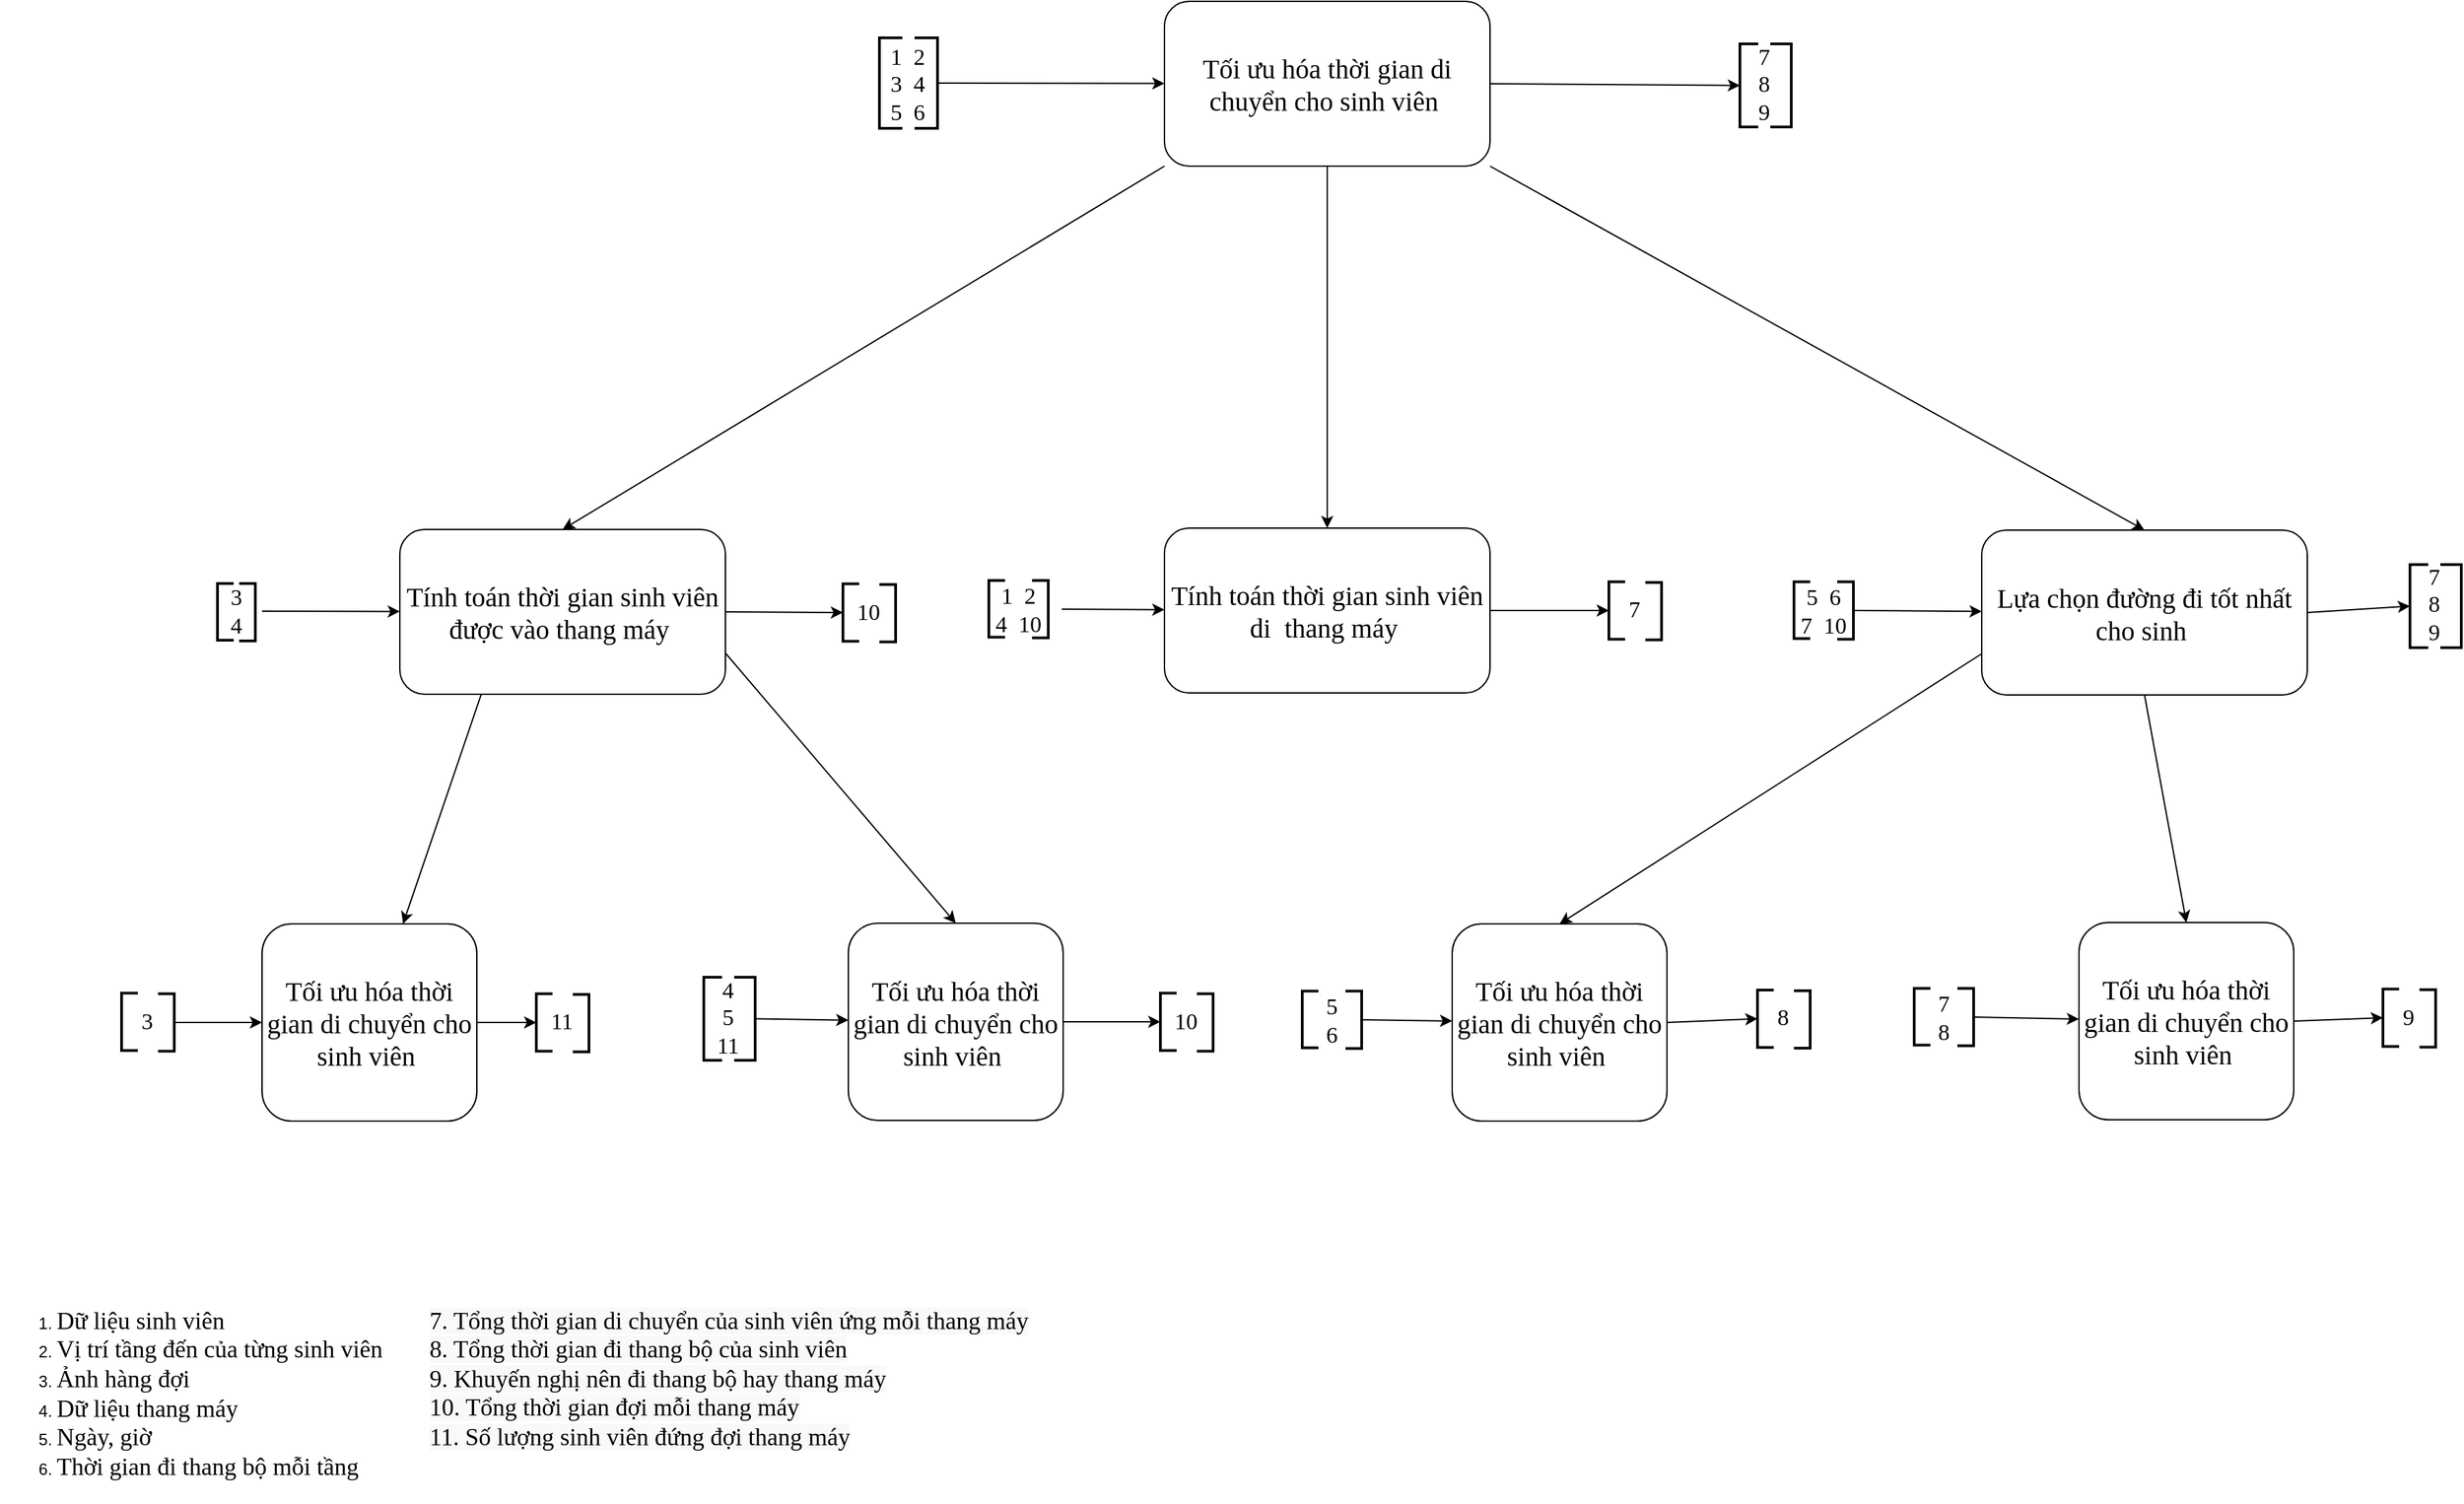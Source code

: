 <mxfile version="26.2.3">
  <diagram name="Trang-1" id="-xK6iMV2zoQqavTEN31o">
    <mxGraphModel dx="2088" dy="1124" grid="0" gridSize="10" guides="1" tooltips="1" connect="1" arrows="1" fold="1" page="1" pageScale="1" pageWidth="1920" pageHeight="1200" math="0" shadow="0">
      <root>
        <mxCell id="0" />
        <mxCell id="1" parent="0" />
        <mxCell id="hj8o8uNB0UY2--_CYPZ_-10" style="rounded=0;orthogonalLoop=1;jettySize=auto;html=1;exitX=0;exitY=0.5;exitDx=0;exitDy=0;exitPerimeter=0;" edge="1" parent="1" source="hj8o8uNB0UY2--_CYPZ_-117" target="hj8o8uNB0UY2--_CYPZ_-6">
          <mxGeometry relative="1" as="geometry">
            <mxPoint x="720" y="132.0" as="sourcePoint" />
          </mxGeometry>
        </mxCell>
        <mxCell id="hj8o8uNB0UY2--_CYPZ_-4" value="1&amp;nbsp; 2&lt;div&gt;3&amp;nbsp; 4&lt;/div&gt;&lt;div&gt;5&amp;nbsp; 6&lt;/div&gt;" style="text;html=1;align=center;verticalAlign=middle;whiteSpace=wrap;rounded=0;fontFamily=Times New Roman;fontSize=17;spacing=2;" vertex="1" parent="1">
          <mxGeometry x="669" y="102.5" width="38" height="60" as="geometry" />
        </mxCell>
        <mxCell id="hj8o8uNB0UY2--_CYPZ_-22" style="rounded=0;orthogonalLoop=1;jettySize=auto;html=1;exitX=0;exitY=1;exitDx=0;exitDy=0;entryX=0.5;entryY=0;entryDx=0;entryDy=0;" edge="1" parent="1" source="hj8o8uNB0UY2--_CYPZ_-6" target="hj8o8uNB0UY2--_CYPZ_-17">
          <mxGeometry relative="1" as="geometry" />
        </mxCell>
        <mxCell id="hj8o8uNB0UY2--_CYPZ_-41" style="rounded=0;orthogonalLoop=1;jettySize=auto;html=1;exitX=0.5;exitY=1;exitDx=0;exitDy=0;entryX=0.5;entryY=0;entryDx=0;entryDy=0;" edge="1" parent="1" source="hj8o8uNB0UY2--_CYPZ_-6" target="hj8o8uNB0UY2--_CYPZ_-27">
          <mxGeometry relative="1" as="geometry" />
        </mxCell>
        <mxCell id="hj8o8uNB0UY2--_CYPZ_-42" style="rounded=0;orthogonalLoop=1;jettySize=auto;html=1;exitX=1;exitY=1;exitDx=0;exitDy=0;entryX=0.5;entryY=0;entryDx=0;entryDy=0;" edge="1" parent="1" source="hj8o8uNB0UY2--_CYPZ_-6" target="hj8o8uNB0UY2--_CYPZ_-36">
          <mxGeometry relative="1" as="geometry" />
        </mxCell>
        <mxCell id="hj8o8uNB0UY2--_CYPZ_-6" value="&lt;font style=&quot;font-size: 20px;&quot; face=&quot;Times New Roman&quot;&gt;Tối ưu hóa thời gian di chuyển cho sinh viên&amp;nbsp;&lt;/font&gt;" style="rounded=1;whiteSpace=wrap;html=1;" vertex="1" parent="1">
          <mxGeometry x="878" y="71" width="241" height="122" as="geometry" />
        </mxCell>
        <mxCell id="hj8o8uNB0UY2--_CYPZ_-9" value="7&lt;div&gt;8&lt;/div&gt;&lt;div&gt;9&lt;/div&gt;" style="text;html=1;align=center;verticalAlign=middle;whiteSpace=wrap;rounded=0;fontFamily=Times New Roman;fontSize=17;spacing=2;" vertex="1" parent="1">
          <mxGeometry x="1303" y="102.5" width="38" height="60" as="geometry" />
        </mxCell>
        <mxCell id="hj8o8uNB0UY2--_CYPZ_-11" style="rounded=0;orthogonalLoop=1;jettySize=auto;html=1;exitX=1;exitY=0.5;exitDx=0;exitDy=0;entryX=0;entryY=0.5;entryDx=0;entryDy=0;entryPerimeter=0;" edge="1" parent="1" source="hj8o8uNB0UY2--_CYPZ_-6" target="hj8o8uNB0UY2--_CYPZ_-118">
          <mxGeometry relative="1" as="geometry">
            <mxPoint x="1289" y="132.0" as="targetPoint" />
          </mxGeometry>
        </mxCell>
        <mxCell id="hj8o8uNB0UY2--_CYPZ_-14" style="rounded=0;orthogonalLoop=1;jettySize=auto;html=1;exitX=1;exitY=0.5;exitDx=0;exitDy=0;" edge="1" source="hj8o8uNB0UY2--_CYPZ_-16" target="hj8o8uNB0UY2--_CYPZ_-17" parent="1">
          <mxGeometry relative="1" as="geometry">
            <mxPoint x="223" y="522" as="sourcePoint" />
          </mxGeometry>
        </mxCell>
        <mxCell id="hj8o8uNB0UY2--_CYPZ_-16" value="3&lt;div&gt;4&lt;/div&gt;" style="text;html=1;align=center;verticalAlign=middle;whiteSpace=wrap;rounded=0;fontFamily=Times New Roman;fontSize=17;spacing=2;" vertex="1" parent="1">
          <mxGeometry x="172" y="492.5" width="38" height="60" as="geometry" />
        </mxCell>
        <mxCell id="hj8o8uNB0UY2--_CYPZ_-61" style="rounded=0;orthogonalLoop=1;jettySize=auto;html=1;exitX=0.25;exitY=1;exitDx=0;exitDy=0;" edge="1" parent="1" source="hj8o8uNB0UY2--_CYPZ_-17" target="hj8o8uNB0UY2--_CYPZ_-47">
          <mxGeometry relative="1" as="geometry" />
        </mxCell>
        <mxCell id="hj8o8uNB0UY2--_CYPZ_-62" style="rounded=0;orthogonalLoop=1;jettySize=auto;html=1;exitX=1;exitY=0.75;exitDx=0;exitDy=0;entryX=0.5;entryY=0;entryDx=0;entryDy=0;" edge="1" parent="1" source="hj8o8uNB0UY2--_CYPZ_-17" target="hj8o8uNB0UY2--_CYPZ_-67">
          <mxGeometry relative="1" as="geometry">
            <mxPoint x="900.5" y="753" as="targetPoint" />
          </mxGeometry>
        </mxCell>
        <mxCell id="hj8o8uNB0UY2--_CYPZ_-17" value="&lt;font style=&quot;font-size: 20px;&quot; face=&quot;Times New Roman&quot;&gt;Tính toán thời gian sinh viên được vào thang máy&amp;nbsp;&lt;/font&gt;" style="rounded=1;whiteSpace=wrap;html=1;" vertex="1" parent="1">
          <mxGeometry x="312" y="462" width="241" height="122" as="geometry" />
        </mxCell>
        <mxCell id="hj8o8uNB0UY2--_CYPZ_-20" value="10" style="text;html=1;align=center;verticalAlign=middle;whiteSpace=wrap;rounded=0;fontFamily=Times New Roman;fontSize=17;spacing=2;" vertex="1" parent="1">
          <mxGeometry x="640" y="493.5" width="38" height="60" as="geometry" />
        </mxCell>
        <mxCell id="hj8o8uNB0UY2--_CYPZ_-21" style="rounded=0;orthogonalLoop=1;jettySize=auto;html=1;exitX=1;exitY=0.5;exitDx=0;exitDy=0;entryX=0;entryY=0.5;entryDx=0;entryDy=0;entryPerimeter=0;" edge="1" source="hj8o8uNB0UY2--_CYPZ_-17" target="hj8o8uNB0UY2--_CYPZ_-126" parent="1">
          <mxGeometry relative="1" as="geometry">
            <mxPoint x="626" y="523.0" as="targetPoint" />
          </mxGeometry>
        </mxCell>
        <mxCell id="hj8o8uNB0UY2--_CYPZ_-24" style="rounded=0;orthogonalLoop=1;jettySize=auto;html=1;exitX=0.1;exitY=0.5;exitDx=0;exitDy=0;exitPerimeter=0;" edge="1" target="hj8o8uNB0UY2--_CYPZ_-27" parent="1">
          <mxGeometry relative="1" as="geometry">
            <mxPoint x="802" y="521" as="sourcePoint" />
          </mxGeometry>
        </mxCell>
        <mxCell id="hj8o8uNB0UY2--_CYPZ_-26" value="1&amp;nbsp; 2&lt;div&gt;4&amp;nbsp; 10&lt;/div&gt;" style="text;html=1;align=center;verticalAlign=middle;whiteSpace=wrap;rounded=0;fontFamily=Times New Roman;fontSize=17;spacing=2;" vertex="1" parent="1">
          <mxGeometry x="751" y="491.5" width="38" height="60" as="geometry" />
        </mxCell>
        <mxCell id="hj8o8uNB0UY2--_CYPZ_-27" value="&lt;span style=&quot;font-family: &amp;quot;Times New Roman&amp;quot;; font-size: 20px;&quot;&gt;Tính toán thời gian sinh viên di&amp;nbsp; thang máy&amp;nbsp;&lt;/span&gt;" style="rounded=1;whiteSpace=wrap;html=1;" vertex="1" parent="1">
          <mxGeometry x="878" y="461" width="241" height="122" as="geometry" />
        </mxCell>
        <mxCell id="hj8o8uNB0UY2--_CYPZ_-31" style="rounded=0;orthogonalLoop=1;jettySize=auto;html=1;exitX=1;exitY=0.5;exitDx=0;exitDy=0;entryX=0;entryY=0.5;entryDx=0;entryDy=0;entryPerimeter=0;" edge="1" source="hj8o8uNB0UY2--_CYPZ_-27" target="hj8o8uNB0UY2--_CYPZ_-129" parent="1">
          <mxGeometry relative="1" as="geometry">
            <mxPoint x="1205" y="522" as="targetPoint" />
          </mxGeometry>
        </mxCell>
        <mxCell id="hj8o8uNB0UY2--_CYPZ_-33" style="rounded=0;orthogonalLoop=1;jettySize=auto;html=1;exitX=0;exitY=0.5;exitDx=0;exitDy=0;exitPerimeter=0;" edge="1" source="hj8o8uNB0UY2--_CYPZ_-133" target="hj8o8uNB0UY2--_CYPZ_-36" parent="1">
          <mxGeometry relative="1" as="geometry">
            <mxPoint x="1394" y="522.5" as="sourcePoint" />
          </mxGeometry>
        </mxCell>
        <mxCell id="hj8o8uNB0UY2--_CYPZ_-106" style="rounded=0;orthogonalLoop=1;jettySize=auto;html=1;exitX=0;exitY=0.75;exitDx=0;exitDy=0;entryX=0.5;entryY=0;entryDx=0;entryDy=0;" edge="1" parent="1" source="hj8o8uNB0UY2--_CYPZ_-36" target="hj8o8uNB0UY2--_CYPZ_-92">
          <mxGeometry relative="1" as="geometry" />
        </mxCell>
        <mxCell id="hj8o8uNB0UY2--_CYPZ_-107" style="rounded=0;orthogonalLoop=1;jettySize=auto;html=1;exitX=0.5;exitY=1;exitDx=0;exitDy=0;entryX=0.5;entryY=0;entryDx=0;entryDy=0;" edge="1" parent="1" source="hj8o8uNB0UY2--_CYPZ_-36" target="hj8o8uNB0UY2--_CYPZ_-101">
          <mxGeometry relative="1" as="geometry" />
        </mxCell>
        <mxCell id="hj8o8uNB0UY2--_CYPZ_-36" value="&lt;font style=&quot;font-size: 20px;&quot; face=&quot;Times New Roman&quot;&gt;Lựa chọn đường đi tốt nhất cho sinh&amp;nbsp;&lt;/font&gt;" style="rounded=1;whiteSpace=wrap;html=1;" vertex="1" parent="1">
          <mxGeometry x="1483" y="462.5" width="241" height="122" as="geometry" />
        </mxCell>
        <mxCell id="hj8o8uNB0UY2--_CYPZ_-40" style="rounded=0;orthogonalLoop=1;jettySize=auto;html=1;exitX=1;exitY=0.5;exitDx=0;exitDy=0;entryX=0;entryY=0.5;entryDx=0;entryDy=0;entryPerimeter=0;" edge="1" source="hj8o8uNB0UY2--_CYPZ_-36" target="hj8o8uNB0UY2--_CYPZ_-140" parent="1">
          <mxGeometry relative="1" as="geometry">
            <mxPoint x="1797.0" y="523.5" as="targetPoint" />
          </mxGeometry>
        </mxCell>
        <mxCell id="hj8o8uNB0UY2--_CYPZ_-44" style="rounded=0;orthogonalLoop=1;jettySize=auto;html=1;exitX=0;exitY=0.5;exitDx=0;exitDy=0;exitPerimeter=0;" edge="1" source="hj8o8uNB0UY2--_CYPZ_-144" target="hj8o8uNB0UY2--_CYPZ_-47" parent="1">
          <mxGeometry relative="1" as="geometry">
            <mxPoint x="151.0" y="826.5" as="sourcePoint" />
          </mxGeometry>
        </mxCell>
        <mxCell id="hj8o8uNB0UY2--_CYPZ_-47" value="&lt;font style=&quot;font-size: 20px;&quot; face=&quot;Times New Roman&quot;&gt;Tối ưu hóa thời gian di chuyển cho sinh viên&amp;nbsp;&lt;/font&gt;" style="rounded=1;whiteSpace=wrap;html=1;" vertex="1" parent="1">
          <mxGeometry x="210" y="754" width="159" height="146" as="geometry" />
        </mxCell>
        <mxCell id="hj8o8uNB0UY2--_CYPZ_-51" style="rounded=0;orthogonalLoop=1;jettySize=auto;html=1;exitX=1;exitY=0.5;exitDx=0;exitDy=0;entryX=0;entryY=0.5;entryDx=0;entryDy=0;entryPerimeter=0;" edge="1" source="hj8o8uNB0UY2--_CYPZ_-47" target="hj8o8uNB0UY2--_CYPZ_-150" parent="1">
          <mxGeometry relative="1" as="geometry">
            <mxPoint x="428" y="826.5" as="targetPoint" />
          </mxGeometry>
        </mxCell>
        <mxCell id="hj8o8uNB0UY2--_CYPZ_-64" style="rounded=0;orthogonalLoop=1;jettySize=auto;html=1;exitX=0;exitY=0.5;exitDx=0;exitDy=0;exitPerimeter=0;" edge="1" source="hj8o8uNB0UY2--_CYPZ_-153" target="hj8o8uNB0UY2--_CYPZ_-67" parent="1">
          <mxGeometry relative="1" as="geometry">
            <mxPoint x="585" y="826" as="sourcePoint" />
          </mxGeometry>
        </mxCell>
        <mxCell id="hj8o8uNB0UY2--_CYPZ_-67" value="&lt;font style=&quot;font-size: 20px;&quot; face=&quot;Times New Roman&quot;&gt;Tối ưu hóa thời gian di chuyển cho sinh viên&amp;nbsp;&lt;/font&gt;" style="rounded=1;whiteSpace=wrap;html=1;" vertex="1" parent="1">
          <mxGeometry x="644" y="753.5" width="159" height="146" as="geometry" />
        </mxCell>
        <mxCell id="hj8o8uNB0UY2--_CYPZ_-71" style="rounded=0;orthogonalLoop=1;jettySize=auto;html=1;exitX=1;exitY=0.5;exitDx=0;exitDy=0;entryX=0;entryY=0.5;entryDx=0;entryDy=0;entryPerimeter=0;" edge="1" source="hj8o8uNB0UY2--_CYPZ_-67" target="hj8o8uNB0UY2--_CYPZ_-156" parent="1">
          <mxGeometry relative="1" as="geometry">
            <mxPoint x="862" y="826" as="targetPoint" />
          </mxGeometry>
        </mxCell>
        <mxCell id="hj8o8uNB0UY2--_CYPZ_-89" style="rounded=0;orthogonalLoop=1;jettySize=auto;html=1;exitX=0;exitY=0.5;exitDx=0;exitDy=0;exitPerimeter=0;" edge="1" source="hj8o8uNB0UY2--_CYPZ_-159" target="hj8o8uNB0UY2--_CYPZ_-92" parent="1">
          <mxGeometry relative="1" as="geometry">
            <mxPoint x="1024" y="827" as="sourcePoint" />
          </mxGeometry>
        </mxCell>
        <mxCell id="hj8o8uNB0UY2--_CYPZ_-92" value="&lt;font style=&quot;font-size: 20px;&quot; face=&quot;Times New Roman&quot;&gt;Tối ưu hóa thời gian di chuyển cho sinh viên&amp;nbsp;&lt;/font&gt;" style="rounded=1;whiteSpace=wrap;html=1;" vertex="1" parent="1">
          <mxGeometry x="1091" y="754" width="159" height="146" as="geometry" />
        </mxCell>
        <mxCell id="hj8o8uNB0UY2--_CYPZ_-96" style="rounded=0;orthogonalLoop=1;jettySize=auto;html=1;entryX=0;entryY=0.5;entryDx=0;entryDy=0;entryPerimeter=0;" edge="1" target="hj8o8uNB0UY2--_CYPZ_-162" parent="1">
          <mxGeometry relative="1" as="geometry">
            <mxPoint x="1250" y="827" as="sourcePoint" />
            <mxPoint x="1309" y="826.5" as="targetPoint" />
          </mxGeometry>
        </mxCell>
        <mxCell id="hj8o8uNB0UY2--_CYPZ_-98" style="rounded=0;orthogonalLoop=1;jettySize=auto;html=1;exitX=0;exitY=0.5;exitDx=0;exitDy=0;exitPerimeter=0;" edge="1" source="hj8o8uNB0UY2--_CYPZ_-165" target="hj8o8uNB0UY2--_CYPZ_-101" parent="1">
          <mxGeometry relative="1" as="geometry">
            <mxPoint x="1496" y="825.5" as="sourcePoint" />
          </mxGeometry>
        </mxCell>
        <mxCell id="hj8o8uNB0UY2--_CYPZ_-101" value="&lt;font style=&quot;font-size: 20px;&quot; face=&quot;Times New Roman&quot;&gt;Tối ưu hóa thời gian di chuyển cho sinh viên&amp;nbsp;&lt;/font&gt;" style="rounded=1;whiteSpace=wrap;html=1;" vertex="1" parent="1">
          <mxGeometry x="1555" y="753" width="159" height="146" as="geometry" />
        </mxCell>
        <mxCell id="hj8o8uNB0UY2--_CYPZ_-105" style="rounded=0;orthogonalLoop=1;jettySize=auto;html=1;exitX=1;exitY=0.5;exitDx=0;exitDy=0;entryX=0;entryY=0.5;entryDx=0;entryDy=0;entryPerimeter=0;" edge="1" source="hj8o8uNB0UY2--_CYPZ_-101" target="hj8o8uNB0UY2--_CYPZ_-168" parent="1">
          <mxGeometry relative="1" as="geometry">
            <mxPoint x="1773" y="825.5" as="targetPoint" />
          </mxGeometry>
        </mxCell>
        <mxCell id="hj8o8uNB0UY2--_CYPZ_-110" value="&lt;font style=&quot;font-size: 18px;&quot; face=&quot;Times New Roman&quot;&gt;&lt;span style=&quot;background-color: rgb(248, 249, 250);&quot;&gt;7. Tổng thời gian di chuyển của sinh viên ứng mỗi thang máy&lt;/span&gt;&lt;br style=&quot;box-sizing: content-box; -webkit-font-smoothing: antialiased; scrollbar-width: thin; background-color: rgb(248, 249, 250);&quot;&gt;&lt;span style=&quot;background-color: rgb(248, 249, 250);&quot;&gt;8. Tổng thời gian đi thang bộ của sinh viên&lt;/span&gt;&lt;br style=&quot;box-sizing: content-box; -webkit-font-smoothing: antialiased; scrollbar-width: thin; background-color: rgb(248, 249, 250);&quot;&gt;&lt;span style=&quot;background-color: rgb(248, 249, 250);&quot;&gt;9. Khuyến nghị nên đi thang bộ hay thang máy&lt;/span&gt;&lt;br style=&quot;box-sizing: content-box; -webkit-font-smoothing: antialiased; scrollbar-width: thin; background-color: rgb(248, 249, 250);&quot;&gt;&lt;span style=&quot;background-color: rgb(248, 249, 250);&quot;&gt;10. Tổng thời gian đợi mỗi thang máy&lt;/span&gt;&lt;br style=&quot;box-sizing: content-box; -webkit-font-smoothing: antialiased; scrollbar-width: thin; background-color: rgb(248, 249, 250);&quot;&gt;&lt;span style=&quot;background-color: rgb(248, 249, 250);&quot;&gt;11. Số lượng sinh viên đứng đợi thang máy&lt;/span&gt;&lt;/font&gt;" style="text;html=1;align=left;verticalAlign=middle;whiteSpace=wrap;rounded=0;" vertex="1" parent="1">
          <mxGeometry x="332" y="1039" width="494" height="103" as="geometry" />
        </mxCell>
        <mxCell id="hj8o8uNB0UY2--_CYPZ_-111" value="&lt;ol style=&quot;box-sizing: content-box; -webkit-font-smoothing: antialiased; margin-bottom: 1rem; margin-top: 0px; scrollbar-width: thin;&quot;&gt;&lt;li style=&quot;box-sizing: content-box; -webkit-font-smoothing: antialiased; scrollbar-width: thin;&quot;&gt;&lt;span style=&quot;background-color: rgb(253, 254, 255);&quot;&gt;&lt;font style=&quot;font-size: 18px;&quot; face=&quot;Times New Roman&quot;&gt;Dữ liệu sinh viên&lt;/font&gt;&lt;/span&gt;&lt;/li&gt;&lt;li style=&quot;box-sizing: content-box; -webkit-font-smoothing: antialiased; scrollbar-width: thin;&quot;&gt;&lt;span style=&quot;background-color: rgb(253, 254, 255);&quot;&gt;&lt;font style=&quot;font-size: 18px;&quot; face=&quot;Times New Roman&quot;&gt;Vị trí tầng đến của từng sinh viên&lt;/font&gt;&lt;/span&gt;&lt;/li&gt;&lt;li style=&quot;box-sizing: content-box; -webkit-font-smoothing: antialiased; scrollbar-width: thin;&quot;&gt;&lt;span style=&quot;background-color: rgb(253, 254, 255);&quot;&gt;&lt;font style=&quot;font-size: 18px;&quot; face=&quot;Times New Roman&quot;&gt;Ảnh hàng đợi&lt;/font&gt;&lt;/span&gt;&lt;/li&gt;&lt;li style=&quot;box-sizing: content-box; -webkit-font-smoothing: antialiased; scrollbar-width: thin;&quot;&gt;&lt;span style=&quot;background-color: rgb(253, 254, 255);&quot;&gt;&lt;font style=&quot;font-size: 18px;&quot; face=&quot;Times New Roman&quot;&gt;Dữ liệu thang máy&lt;/font&gt;&lt;/span&gt;&lt;/li&gt;&lt;li style=&quot;box-sizing: content-box; -webkit-font-smoothing: antialiased; scrollbar-width: thin;&quot;&gt;&lt;span style=&quot;background-color: rgb(253, 254, 255);&quot;&gt;&lt;font style=&quot;font-size: 18px;&quot; face=&quot;Times New Roman&quot;&gt;Ngày, giờ&lt;/font&gt;&lt;/span&gt;&lt;/li&gt;&lt;li style=&quot;box-sizing: content-box; -webkit-font-smoothing: antialiased; scrollbar-width: thin;&quot;&gt;&lt;span style=&quot;background-color: rgb(253, 254, 255);&quot;&gt;&lt;font style=&quot;font-size: 18px;&quot; face=&quot;Times New Roman&quot;&gt;Thời gian đi thang bộ mỗi tầng&lt;/font&gt;&lt;/span&gt;&lt;/li&gt;&lt;/ol&gt;" style="text;html=1;align=left;verticalAlign=middle;whiteSpace=wrap;rounded=0;" vertex="1" parent="1">
          <mxGeometry x="16" y="1058" width="494" height="103" as="geometry" />
        </mxCell>
        <mxCell id="hj8o8uNB0UY2--_CYPZ_-112" value="" style="strokeWidth=2;html=1;shape=mxgraph.flowchart.annotation_1;align=left;pointerEvents=1;" vertex="1" parent="1">
          <mxGeometry x="177" y="502" width="12" height="42" as="geometry" />
        </mxCell>
        <mxCell id="hj8o8uNB0UY2--_CYPZ_-114" value="" style="strokeWidth=2;html=1;shape=mxgraph.flowchart.annotation_1;align=left;pointerEvents=1;rotation=-180;" vertex="1" parent="1">
          <mxGeometry x="193" y="502" width="12" height="42.5" as="geometry" />
        </mxCell>
        <mxCell id="hj8o8uNB0UY2--_CYPZ_-116" value="" style="strokeWidth=2;html=1;shape=mxgraph.flowchart.annotation_1;align=left;pointerEvents=1;" vertex="1" parent="1">
          <mxGeometry x="667" y="98" width="17" height="67" as="geometry" />
        </mxCell>
        <mxCell id="hj8o8uNB0UY2--_CYPZ_-117" value="" style="strokeWidth=2;html=1;shape=mxgraph.flowchart.annotation_1;align=left;pointerEvents=1;rotation=-180;" vertex="1" parent="1">
          <mxGeometry x="693" y="98" width="17" height="67" as="geometry" />
        </mxCell>
        <mxCell id="hj8o8uNB0UY2--_CYPZ_-118" value="" style="strokeWidth=2;html=1;shape=mxgraph.flowchart.annotation_1;align=left;pointerEvents=1;" vertex="1" parent="1">
          <mxGeometry x="1304" y="102.5" width="13.5" height="61.5" as="geometry" />
        </mxCell>
        <mxCell id="hj8o8uNB0UY2--_CYPZ_-119" value="" style="strokeWidth=2;html=1;shape=mxgraph.flowchart.annotation_1;align=left;pointerEvents=1;rotation=-180;" vertex="1" parent="1">
          <mxGeometry x="1326.5" y="102.5" width="15.5" height="61.5" as="geometry" />
        </mxCell>
        <mxCell id="hj8o8uNB0UY2--_CYPZ_-122" value="" style="strokeWidth=2;html=1;shape=mxgraph.flowchart.annotation_1;align=left;pointerEvents=1;" vertex="1" parent="1">
          <mxGeometry x="748" y="499.75" width="12" height="42" as="geometry" />
        </mxCell>
        <mxCell id="hj8o8uNB0UY2--_CYPZ_-123" value="" style="strokeWidth=2;html=1;shape=mxgraph.flowchart.annotation_1;align=left;pointerEvents=1;rotation=-180;" vertex="1" parent="1">
          <mxGeometry x="780" y="499.75" width="12" height="42.5" as="geometry" />
        </mxCell>
        <mxCell id="hj8o8uNB0UY2--_CYPZ_-125" value="" style="strokeWidth=2;html=1;shape=mxgraph.flowchart.annotation_1;align=left;pointerEvents=1;rotation=-180;" vertex="1" parent="1">
          <mxGeometry x="667" y="502.75" width="12" height="42.5" as="geometry" />
        </mxCell>
        <mxCell id="hj8o8uNB0UY2--_CYPZ_-126" value="" style="strokeWidth=2;html=1;shape=mxgraph.flowchart.annotation_1;align=left;pointerEvents=1;rotation=0;" vertex="1" parent="1">
          <mxGeometry x="640" y="502.25" width="12" height="42.5" as="geometry" />
        </mxCell>
        <mxCell id="hj8o8uNB0UY2--_CYPZ_-127" value="7" style="text;html=1;align=center;verticalAlign=middle;whiteSpace=wrap;rounded=0;fontFamily=Times New Roman;fontSize=17;spacing=2;" vertex="1" parent="1">
          <mxGeometry x="1207" y="492" width="38" height="60" as="geometry" />
        </mxCell>
        <mxCell id="hj8o8uNB0UY2--_CYPZ_-128" value="" style="strokeWidth=2;html=1;shape=mxgraph.flowchart.annotation_1;align=left;pointerEvents=1;rotation=-180;" vertex="1" parent="1">
          <mxGeometry x="1234" y="501.25" width="12" height="42.5" as="geometry" />
        </mxCell>
        <mxCell id="hj8o8uNB0UY2--_CYPZ_-129" value="" style="strokeWidth=2;html=1;shape=mxgraph.flowchart.annotation_1;align=left;pointerEvents=1;rotation=0;" vertex="1" parent="1">
          <mxGeometry x="1207" y="500.75" width="12" height="42.5" as="geometry" />
        </mxCell>
        <mxCell id="hj8o8uNB0UY2--_CYPZ_-131" value="&lt;span style=&quot;color: rgb(0, 0, 0); float: none; background-color: light-dark(#ffffff, var(--ge-dark-color, #121212)); display: inline !important;&quot;&gt;5&amp;nbsp; 6&lt;/span&gt;&lt;div style=&quot;color: rgb(0, 0, 0);&quot;&gt;&lt;span style=&quot;background-color: light-dark(#ffffff, var(--ge-dark-color, #121212));&quot;&gt;7&amp;nbsp; 10&lt;/span&gt;&lt;/div&gt;" style="text;html=1;align=center;verticalAlign=middle;whiteSpace=wrap;rounded=0;fontFamily=Times New Roman;fontSize=17;spacing=2;" vertex="1" parent="1">
          <mxGeometry x="1347" y="492.5" width="38" height="60" as="geometry" />
        </mxCell>
        <mxCell id="hj8o8uNB0UY2--_CYPZ_-132" value="" style="strokeWidth=2;html=1;shape=mxgraph.flowchart.annotation_1;align=left;pointerEvents=1;" vertex="1" parent="1">
          <mxGeometry x="1344" y="500.75" width="12" height="42" as="geometry" />
        </mxCell>
        <mxCell id="hj8o8uNB0UY2--_CYPZ_-133" value="" style="strokeWidth=2;html=1;shape=mxgraph.flowchart.annotation_1;align=left;pointerEvents=1;rotation=-180;" vertex="1" parent="1">
          <mxGeometry x="1376" y="500.75" width="12" height="42.5" as="geometry" />
        </mxCell>
        <mxCell id="hj8o8uNB0UY2--_CYPZ_-139" value="7&lt;div&gt;8&lt;/div&gt;&lt;div&gt;9&lt;/div&gt;" style="text;html=1;align=center;verticalAlign=middle;whiteSpace=wrap;rounded=0;fontFamily=Times New Roman;fontSize=17;spacing=2;" vertex="1" parent="1">
          <mxGeometry x="1799" y="488" width="38" height="60" as="geometry" />
        </mxCell>
        <mxCell id="hj8o8uNB0UY2--_CYPZ_-140" value="" style="strokeWidth=2;html=1;shape=mxgraph.flowchart.annotation_1;align=left;pointerEvents=1;" vertex="1" parent="1">
          <mxGeometry x="1800" y="488" width="13.5" height="61.5" as="geometry" />
        </mxCell>
        <mxCell id="hj8o8uNB0UY2--_CYPZ_-141" value="" style="strokeWidth=2;html=1;shape=mxgraph.flowchart.annotation_1;align=left;pointerEvents=1;rotation=-180;" vertex="1" parent="1">
          <mxGeometry x="1822.5" y="488" width="15.5" height="61.5" as="geometry" />
        </mxCell>
        <mxCell id="hj8o8uNB0UY2--_CYPZ_-143" value="3" style="text;html=1;align=center;verticalAlign=middle;whiteSpace=wrap;rounded=0;fontFamily=Times New Roman;fontSize=17;spacing=2;" vertex="1" parent="1">
          <mxGeometry x="106" y="796.5" width="38" height="60" as="geometry" />
        </mxCell>
        <mxCell id="hj8o8uNB0UY2--_CYPZ_-144" value="" style="strokeWidth=2;html=1;shape=mxgraph.flowchart.annotation_1;align=left;pointerEvents=1;rotation=-180;" vertex="1" parent="1">
          <mxGeometry x="133" y="805.75" width="12" height="42.5" as="geometry" />
        </mxCell>
        <mxCell id="hj8o8uNB0UY2--_CYPZ_-145" value="" style="strokeWidth=2;html=1;shape=mxgraph.flowchart.annotation_1;align=left;pointerEvents=1;rotation=0;" vertex="1" parent="1">
          <mxGeometry x="106" y="805.25" width="12" height="42.5" as="geometry" />
        </mxCell>
        <mxCell id="hj8o8uNB0UY2--_CYPZ_-148" value="11" style="text;html=1;align=center;verticalAlign=middle;whiteSpace=wrap;rounded=0;fontFamily=Times New Roman;fontSize=17;spacing=2;" vertex="1" parent="1">
          <mxGeometry x="413" y="797" width="38" height="60" as="geometry" />
        </mxCell>
        <mxCell id="hj8o8uNB0UY2--_CYPZ_-149" value="" style="strokeWidth=2;html=1;shape=mxgraph.flowchart.annotation_1;align=left;pointerEvents=1;rotation=-180;" vertex="1" parent="1">
          <mxGeometry x="440" y="806.25" width="12" height="42.5" as="geometry" />
        </mxCell>
        <mxCell id="hj8o8uNB0UY2--_CYPZ_-150" value="" style="strokeWidth=2;html=1;shape=mxgraph.flowchart.annotation_1;align=left;pointerEvents=1;rotation=0;" vertex="1" parent="1">
          <mxGeometry x="413" y="805.75" width="12" height="42.5" as="geometry" />
        </mxCell>
        <mxCell id="hj8o8uNB0UY2--_CYPZ_-151" value="4&lt;div&gt;5&lt;/div&gt;&lt;div&gt;11&lt;/div&gt;" style="text;html=1;align=center;verticalAlign=middle;whiteSpace=wrap;rounded=0;fontFamily=Times New Roman;fontSize=17;spacing=2;" vertex="1" parent="1">
          <mxGeometry x="536" y="793.5" width="38" height="60" as="geometry" />
        </mxCell>
        <mxCell id="hj8o8uNB0UY2--_CYPZ_-152" value="" style="strokeWidth=2;html=1;shape=mxgraph.flowchart.annotation_1;align=left;pointerEvents=1;" vertex="1" parent="1">
          <mxGeometry x="537" y="793.5" width="13.5" height="61.5" as="geometry" />
        </mxCell>
        <mxCell id="hj8o8uNB0UY2--_CYPZ_-153" value="" style="strokeWidth=2;html=1;shape=mxgraph.flowchart.annotation_1;align=left;pointerEvents=1;rotation=-180;" vertex="1" parent="1">
          <mxGeometry x="559.5" y="793.5" width="15.5" height="61.5" as="geometry" />
        </mxCell>
        <mxCell id="hj8o8uNB0UY2--_CYPZ_-154" value="10" style="text;html=1;align=center;verticalAlign=middle;whiteSpace=wrap;rounded=0;fontFamily=Times New Roman;fontSize=17;spacing=2;" vertex="1" parent="1">
          <mxGeometry x="875" y="796.5" width="38" height="60" as="geometry" />
        </mxCell>
        <mxCell id="hj8o8uNB0UY2--_CYPZ_-155" value="" style="strokeWidth=2;html=1;shape=mxgraph.flowchart.annotation_1;align=left;pointerEvents=1;rotation=-180;" vertex="1" parent="1">
          <mxGeometry x="902" y="805.75" width="12" height="42.5" as="geometry" />
        </mxCell>
        <mxCell id="hj8o8uNB0UY2--_CYPZ_-156" value="" style="strokeWidth=2;html=1;shape=mxgraph.flowchart.annotation_1;align=left;pointerEvents=1;rotation=0;" vertex="1" parent="1">
          <mxGeometry x="875" y="805.25" width="12" height="42.5" as="geometry" />
        </mxCell>
        <mxCell id="hj8o8uNB0UY2--_CYPZ_-157" value="&lt;span style=&quot;background-color: rgb(255, 255, 255);&quot;&gt;5&lt;/span&gt;&lt;div&gt;&lt;span style=&quot;background-color: rgb(255, 255, 255);&quot;&gt;6&lt;/span&gt;&lt;/div&gt;" style="text;html=1;align=center;verticalAlign=middle;whiteSpace=wrap;rounded=0;fontFamily=Times New Roman;fontSize=17;spacing=2;" vertex="1" parent="1">
          <mxGeometry x="983" y="795.5" width="38" height="60" as="geometry" />
        </mxCell>
        <mxCell id="hj8o8uNB0UY2--_CYPZ_-158" value="" style="strokeWidth=2;html=1;shape=mxgraph.flowchart.annotation_1;align=left;pointerEvents=1;" vertex="1" parent="1">
          <mxGeometry x="980" y="803.75" width="12" height="42" as="geometry" />
        </mxCell>
        <mxCell id="hj8o8uNB0UY2--_CYPZ_-159" value="" style="strokeWidth=2;html=1;shape=mxgraph.flowchart.annotation_1;align=left;pointerEvents=1;rotation=-180;" vertex="1" parent="1">
          <mxGeometry x="1012" y="803.75" width="12" height="42.5" as="geometry" />
        </mxCell>
        <mxCell id="hj8o8uNB0UY2--_CYPZ_-160" value="8" style="text;html=1;align=center;verticalAlign=middle;whiteSpace=wrap;rounded=0;fontFamily=Times New Roman;fontSize=17;spacing=2;" vertex="1" parent="1">
          <mxGeometry x="1317" y="794.25" width="38" height="60" as="geometry" />
        </mxCell>
        <mxCell id="hj8o8uNB0UY2--_CYPZ_-161" value="" style="strokeWidth=2;html=1;shape=mxgraph.flowchart.annotation_1;align=left;pointerEvents=1;rotation=-180;" vertex="1" parent="1">
          <mxGeometry x="1344" y="803.5" width="12" height="42.5" as="geometry" />
        </mxCell>
        <mxCell id="hj8o8uNB0UY2--_CYPZ_-162" value="" style="strokeWidth=2;html=1;shape=mxgraph.flowchart.annotation_1;align=left;pointerEvents=1;rotation=0;" vertex="1" parent="1">
          <mxGeometry x="1317" y="803" width="12" height="42.5" as="geometry" />
        </mxCell>
        <mxCell id="hj8o8uNB0UY2--_CYPZ_-163" value="&lt;span style=&quot;background-color: rgb(255, 255, 255);&quot;&gt;7&lt;/span&gt;&lt;div&gt;&lt;span style=&quot;background-color: rgb(255, 255, 255);&quot;&gt;8&lt;/span&gt;&lt;/div&gt;" style="text;html=1;align=center;verticalAlign=middle;whiteSpace=wrap;rounded=0;fontFamily=Times New Roman;fontSize=17;spacing=2;" vertex="1" parent="1">
          <mxGeometry x="1436" y="793.5" width="38" height="60" as="geometry" />
        </mxCell>
        <mxCell id="hj8o8uNB0UY2--_CYPZ_-164" value="" style="strokeWidth=2;html=1;shape=mxgraph.flowchart.annotation_1;align=left;pointerEvents=1;" vertex="1" parent="1">
          <mxGeometry x="1433" y="801.75" width="12" height="42" as="geometry" />
        </mxCell>
        <mxCell id="hj8o8uNB0UY2--_CYPZ_-165" value="" style="strokeWidth=2;html=1;shape=mxgraph.flowchart.annotation_1;align=left;pointerEvents=1;rotation=-180;" vertex="1" parent="1">
          <mxGeometry x="1465" y="801.75" width="12" height="42.5" as="geometry" />
        </mxCell>
        <mxCell id="hj8o8uNB0UY2--_CYPZ_-166" value="9" style="text;html=1;align=center;verticalAlign=middle;whiteSpace=wrap;rounded=0;fontFamily=Times New Roman;fontSize=17;spacing=2;" vertex="1" parent="1">
          <mxGeometry x="1780" y="793.5" width="38" height="60" as="geometry" />
        </mxCell>
        <mxCell id="hj8o8uNB0UY2--_CYPZ_-167" value="" style="strokeWidth=2;html=1;shape=mxgraph.flowchart.annotation_1;align=left;pointerEvents=1;rotation=-180;" vertex="1" parent="1">
          <mxGeometry x="1807" y="802.75" width="12" height="42.5" as="geometry" />
        </mxCell>
        <mxCell id="hj8o8uNB0UY2--_CYPZ_-168" value="" style="strokeWidth=2;html=1;shape=mxgraph.flowchart.annotation_1;align=left;pointerEvents=1;rotation=0;" vertex="1" parent="1">
          <mxGeometry x="1780" y="802.25" width="12" height="42.5" as="geometry" />
        </mxCell>
      </root>
    </mxGraphModel>
  </diagram>
</mxfile>
